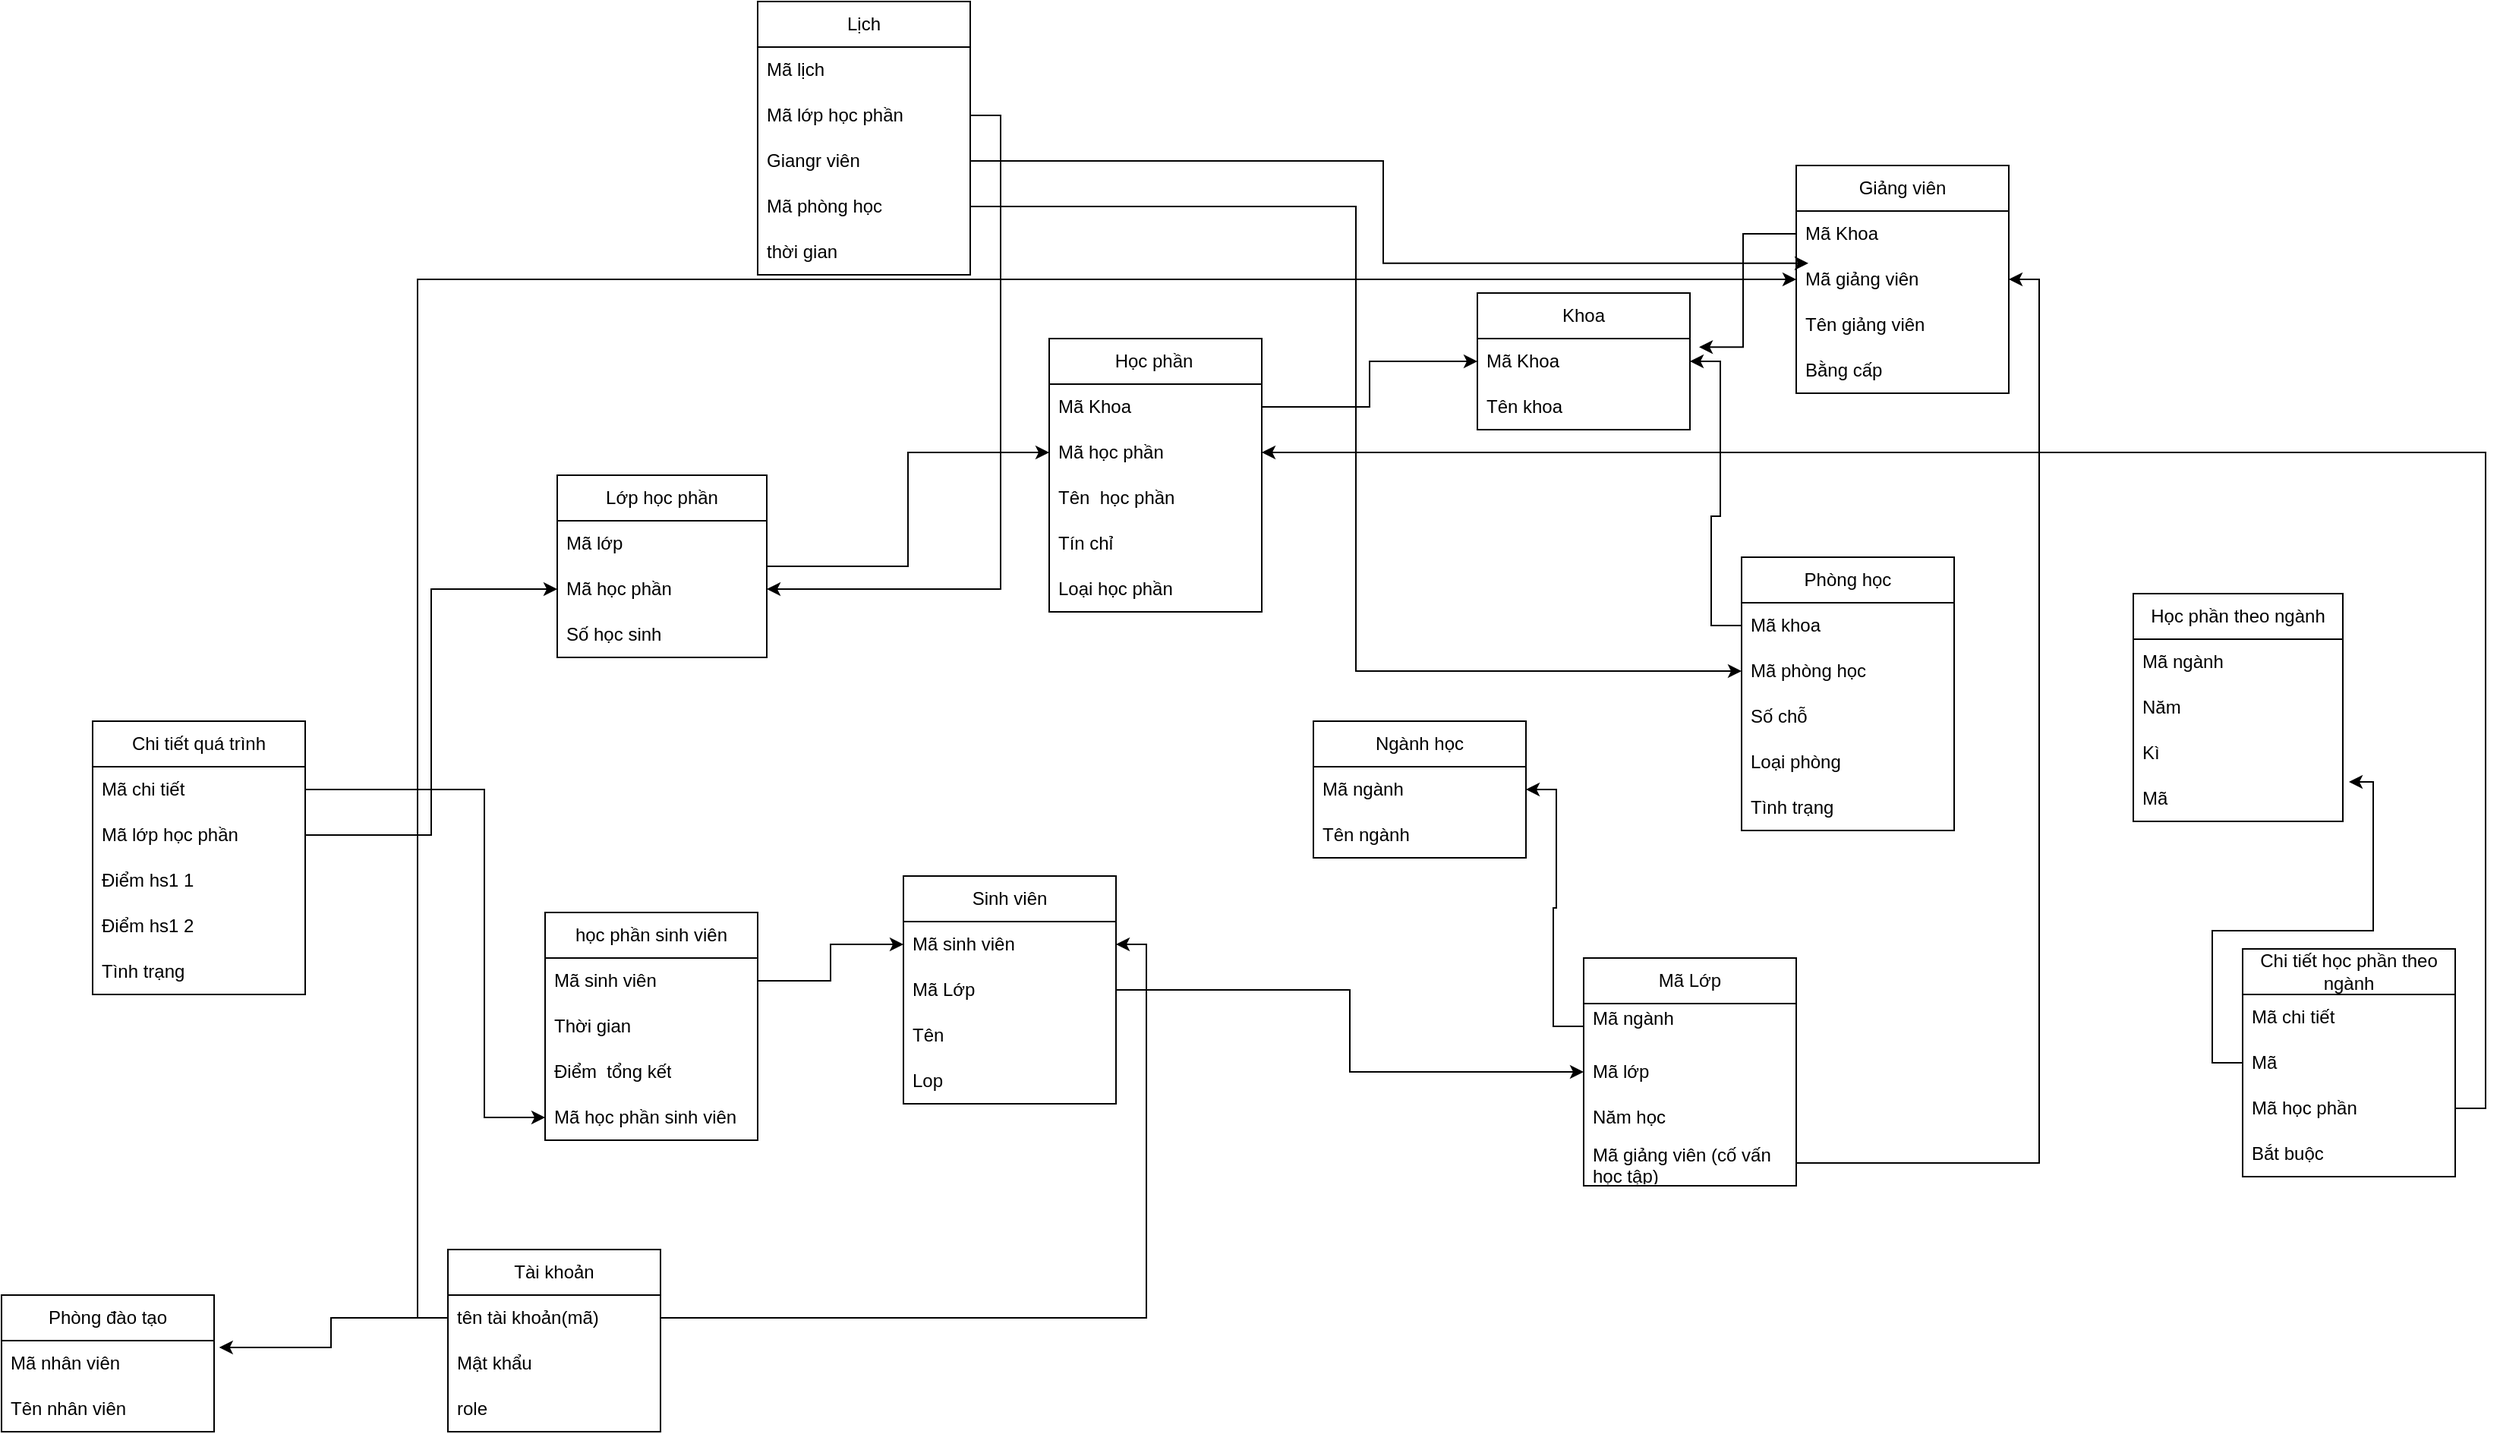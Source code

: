 <mxfile version="24.4.0" type="device">
  <diagram name="Page-1" id="z_HoMufb3-DdznKSF4CM">
    <mxGraphModel dx="1055" dy="607" grid="1" gridSize="6" guides="1" tooltips="1" connect="1" arrows="1" fold="1" page="1" pageScale="1" pageWidth="8150" pageHeight="3200" math="0" shadow="0">
      <root>
        <mxCell id="0" />
        <mxCell id="1" parent="0" />
        <mxCell id="s52g1GQfEZLezuhmKsSy-9" value="Khoa" style="swimlane;fontStyle=0;childLayout=stackLayout;horizontal=1;startSize=30;horizontalStack=0;resizeParent=1;resizeParentMax=0;resizeLast=0;collapsible=1;marginBottom=0;whiteSpace=wrap;html=1;" parent="1" vertex="1">
          <mxGeometry x="4836" y="672" width="140" height="90" as="geometry" />
        </mxCell>
        <mxCell id="s52g1GQfEZLezuhmKsSy-10" value="Mã Khoa&lt;span style=&quot;white-space: pre;&quot;&gt;&#x9;&lt;/span&gt;" style="text;strokeColor=none;fillColor=none;align=left;verticalAlign=middle;spacingLeft=4;spacingRight=4;overflow=hidden;points=[[0,0.5],[1,0.5]];portConstraint=eastwest;rotatable=0;whiteSpace=wrap;html=1;" parent="s52g1GQfEZLezuhmKsSy-9" vertex="1">
          <mxGeometry y="30" width="140" height="30" as="geometry" />
        </mxCell>
        <mxCell id="s52g1GQfEZLezuhmKsSy-11" value="Tên khoa" style="text;strokeColor=none;fillColor=none;align=left;verticalAlign=middle;spacingLeft=4;spacingRight=4;overflow=hidden;points=[[0,0.5],[1,0.5]];portConstraint=eastwest;rotatable=0;whiteSpace=wrap;html=1;" parent="s52g1GQfEZLezuhmKsSy-9" vertex="1">
          <mxGeometry y="60" width="140" height="30" as="geometry" />
        </mxCell>
        <mxCell id="s52g1GQfEZLezuhmKsSy-13" value="Học phần&lt;span style=&quot;white-space: pre;&quot;&gt;&#x9;&lt;/span&gt;" style="swimlane;fontStyle=0;childLayout=stackLayout;horizontal=1;startSize=30;horizontalStack=0;resizeParent=1;resizeParentMax=0;resizeLast=0;collapsible=1;marginBottom=0;whiteSpace=wrap;html=1;" parent="1" vertex="1">
          <mxGeometry x="4554" y="702" width="140" height="180" as="geometry" />
        </mxCell>
        <mxCell id="s52g1GQfEZLezuhmKsSy-14" value="Mã Khoa&lt;span style=&quot;white-space: pre;&quot;&gt;&#x9;&lt;/span&gt;" style="text;strokeColor=none;fillColor=none;align=left;verticalAlign=middle;spacingLeft=4;spacingRight=4;overflow=hidden;points=[[0,0.5],[1,0.5]];portConstraint=eastwest;rotatable=0;whiteSpace=wrap;html=1;" parent="s52g1GQfEZLezuhmKsSy-13" vertex="1">
          <mxGeometry y="30" width="140" height="30" as="geometry" />
        </mxCell>
        <mxCell id="s52g1GQfEZLezuhmKsSy-15" value="Mã học phần" style="text;strokeColor=none;fillColor=none;align=left;verticalAlign=middle;spacingLeft=4;spacingRight=4;overflow=hidden;points=[[0,0.5],[1,0.5]];portConstraint=eastwest;rotatable=0;whiteSpace=wrap;html=1;" parent="s52g1GQfEZLezuhmKsSy-13" vertex="1">
          <mxGeometry y="60" width="140" height="30" as="geometry" />
        </mxCell>
        <mxCell id="s52g1GQfEZLezuhmKsSy-17" value="Tên&amp;nbsp; học phần" style="text;strokeColor=none;fillColor=none;align=left;verticalAlign=middle;spacingLeft=4;spacingRight=4;overflow=hidden;points=[[0,0.5],[1,0.5]];portConstraint=eastwest;rotatable=0;whiteSpace=wrap;html=1;" parent="s52g1GQfEZLezuhmKsSy-13" vertex="1">
          <mxGeometry y="90" width="140" height="30" as="geometry" />
        </mxCell>
        <mxCell id="s52g1GQfEZLezuhmKsSy-18" value="Tín chỉ" style="text;strokeColor=none;fillColor=none;align=left;verticalAlign=middle;spacingLeft=4;spacingRight=4;overflow=hidden;points=[[0,0.5],[1,0.5]];portConstraint=eastwest;rotatable=0;whiteSpace=wrap;html=1;" parent="s52g1GQfEZLezuhmKsSy-13" vertex="1">
          <mxGeometry y="120" width="140" height="30" as="geometry" />
        </mxCell>
        <mxCell id="s52g1GQfEZLezuhmKsSy-19" value="Loại học phần" style="text;strokeColor=none;fillColor=none;align=left;verticalAlign=middle;spacingLeft=4;spacingRight=4;overflow=hidden;points=[[0,0.5],[1,0.5]];portConstraint=eastwest;rotatable=0;whiteSpace=wrap;html=1;" parent="s52g1GQfEZLezuhmKsSy-13" vertex="1">
          <mxGeometry y="150" width="140" height="30" as="geometry" />
        </mxCell>
        <mxCell id="s52g1GQfEZLezuhmKsSy-20" value="Giảng viên" style="swimlane;fontStyle=0;childLayout=stackLayout;horizontal=1;startSize=30;horizontalStack=0;resizeParent=1;resizeParentMax=0;resizeLast=0;collapsible=1;marginBottom=0;whiteSpace=wrap;html=1;" parent="1" vertex="1">
          <mxGeometry x="5046" y="588" width="140" height="150" as="geometry" />
        </mxCell>
        <mxCell id="s52g1GQfEZLezuhmKsSy-21" value="Mã Khoa&lt;span style=&quot;white-space: pre;&quot;&gt;&#x9;&lt;/span&gt;" style="text;strokeColor=none;fillColor=none;align=left;verticalAlign=middle;spacingLeft=4;spacingRight=4;overflow=hidden;points=[[0,0.5],[1,0.5]];portConstraint=eastwest;rotatable=0;whiteSpace=wrap;html=1;" parent="s52g1GQfEZLezuhmKsSy-20" vertex="1">
          <mxGeometry y="30" width="140" height="30" as="geometry" />
        </mxCell>
        <mxCell id="s52g1GQfEZLezuhmKsSy-22" value="Mã giảng viên&lt;span style=&quot;white-space: pre;&quot;&gt;&#x9;&lt;/span&gt;" style="text;strokeColor=none;fillColor=none;align=left;verticalAlign=middle;spacingLeft=4;spacingRight=4;overflow=hidden;points=[[0,0.5],[1,0.5]];portConstraint=eastwest;rotatable=0;whiteSpace=wrap;html=1;" parent="s52g1GQfEZLezuhmKsSy-20" vertex="1">
          <mxGeometry y="60" width="140" height="30" as="geometry" />
        </mxCell>
        <mxCell id="s52g1GQfEZLezuhmKsSy-23" value="Tên giảng viên" style="text;strokeColor=none;fillColor=none;align=left;verticalAlign=middle;spacingLeft=4;spacingRight=4;overflow=hidden;points=[[0,0.5],[1,0.5]];portConstraint=eastwest;rotatable=0;whiteSpace=wrap;html=1;" parent="s52g1GQfEZLezuhmKsSy-20" vertex="1">
          <mxGeometry y="90" width="140" height="30" as="geometry" />
        </mxCell>
        <mxCell id="s52g1GQfEZLezuhmKsSy-24" value="Bằng cấp" style="text;strokeColor=none;fillColor=none;align=left;verticalAlign=middle;spacingLeft=4;spacingRight=4;overflow=hidden;points=[[0,0.5],[1,0.5]];portConstraint=eastwest;rotatable=0;whiteSpace=wrap;html=1;" parent="s52g1GQfEZLezuhmKsSy-20" vertex="1">
          <mxGeometry y="120" width="140" height="30" as="geometry" />
        </mxCell>
        <mxCell id="s52g1GQfEZLezuhmKsSy-40" value="Ngành học" style="swimlane;fontStyle=0;childLayout=stackLayout;horizontal=1;startSize=30;horizontalStack=0;resizeParent=1;resizeParentMax=0;resizeLast=0;collapsible=1;marginBottom=0;whiteSpace=wrap;html=1;" parent="1" vertex="1">
          <mxGeometry x="4728" y="954" width="140" height="90" as="geometry" />
        </mxCell>
        <mxCell id="s52g1GQfEZLezuhmKsSy-41" value="Mã ngành" style="text;strokeColor=none;fillColor=none;align=left;verticalAlign=middle;spacingLeft=4;spacingRight=4;overflow=hidden;points=[[0,0.5],[1,0.5]];portConstraint=eastwest;rotatable=0;whiteSpace=wrap;html=1;" parent="s52g1GQfEZLezuhmKsSy-40" vertex="1">
          <mxGeometry y="30" width="140" height="30" as="geometry" />
        </mxCell>
        <mxCell id="s52g1GQfEZLezuhmKsSy-42" value="Tên ngành" style="text;strokeColor=none;fillColor=none;align=left;verticalAlign=middle;spacingLeft=4;spacingRight=4;overflow=hidden;points=[[0,0.5],[1,0.5]];portConstraint=eastwest;rotatable=0;whiteSpace=wrap;html=1;" parent="s52g1GQfEZLezuhmKsSy-40" vertex="1">
          <mxGeometry y="60" width="140" height="30" as="geometry" />
        </mxCell>
        <mxCell id="s52g1GQfEZLezuhmKsSy-50" value="Phòng học" style="swimlane;fontStyle=0;childLayout=stackLayout;horizontal=1;startSize=30;horizontalStack=0;resizeParent=1;resizeParentMax=0;resizeLast=0;collapsible=1;marginBottom=0;whiteSpace=wrap;html=1;" parent="1" vertex="1">
          <mxGeometry x="5010" y="846" width="140" height="180" as="geometry" />
        </mxCell>
        <mxCell id="s52g1GQfEZLezuhmKsSy-51" value="Mã khoa&lt;span style=&quot;white-space: pre;&quot;&gt;&#x9;&lt;/span&gt;" style="text;strokeColor=none;fillColor=none;align=left;verticalAlign=middle;spacingLeft=4;spacingRight=4;overflow=hidden;points=[[0,0.5],[1,0.5]];portConstraint=eastwest;rotatable=0;whiteSpace=wrap;html=1;" parent="s52g1GQfEZLezuhmKsSy-50" vertex="1">
          <mxGeometry y="30" width="140" height="30" as="geometry" />
        </mxCell>
        <mxCell id="s52g1GQfEZLezuhmKsSy-52" value="Mã phòng học" style="text;strokeColor=none;fillColor=none;align=left;verticalAlign=middle;spacingLeft=4;spacingRight=4;overflow=hidden;points=[[0,0.5],[1,0.5]];portConstraint=eastwest;rotatable=0;whiteSpace=wrap;html=1;" parent="s52g1GQfEZLezuhmKsSy-50" vertex="1">
          <mxGeometry y="60" width="140" height="30" as="geometry" />
        </mxCell>
        <mxCell id="s52g1GQfEZLezuhmKsSy-53" value="Số chỗ&lt;span style=&quot;white-space: pre;&quot;&gt;&#x9;&lt;/span&gt;" style="text;strokeColor=none;fillColor=none;align=left;verticalAlign=middle;spacingLeft=4;spacingRight=4;overflow=hidden;points=[[0,0.5],[1,0.5]];portConstraint=eastwest;rotatable=0;whiteSpace=wrap;html=1;" parent="s52g1GQfEZLezuhmKsSy-50" vertex="1">
          <mxGeometry y="90" width="140" height="30" as="geometry" />
        </mxCell>
        <mxCell id="s52g1GQfEZLezuhmKsSy-54" value="Loại phòng" style="text;strokeColor=none;fillColor=none;align=left;verticalAlign=middle;spacingLeft=4;spacingRight=4;overflow=hidden;points=[[0,0.5],[1,0.5]];portConstraint=eastwest;rotatable=0;whiteSpace=wrap;html=1;" parent="s52g1GQfEZLezuhmKsSy-50" vertex="1">
          <mxGeometry y="120" width="140" height="30" as="geometry" />
        </mxCell>
        <mxCell id="s52g1GQfEZLezuhmKsSy-55" value="Tình trạng" style="text;strokeColor=none;fillColor=none;align=left;verticalAlign=middle;spacingLeft=4;spacingRight=4;overflow=hidden;points=[[0,0.5],[1,0.5]];portConstraint=eastwest;rotatable=0;whiteSpace=wrap;html=1;" parent="s52g1GQfEZLezuhmKsSy-50" vertex="1">
          <mxGeometry y="150" width="140" height="30" as="geometry" />
        </mxCell>
        <mxCell id="s52g1GQfEZLezuhmKsSy-56" value="Sinh viên" style="swimlane;fontStyle=0;childLayout=stackLayout;horizontal=1;startSize=30;horizontalStack=0;resizeParent=1;resizeParentMax=0;resizeLast=0;collapsible=1;marginBottom=0;whiteSpace=wrap;html=1;" parent="1" vertex="1">
          <mxGeometry x="4458" y="1056" width="140" height="150" as="geometry" />
        </mxCell>
        <mxCell id="s52g1GQfEZLezuhmKsSy-57" value="Mã sinh viên" style="text;strokeColor=none;fillColor=none;align=left;verticalAlign=middle;spacingLeft=4;spacingRight=4;overflow=hidden;points=[[0,0.5],[1,0.5]];portConstraint=eastwest;rotatable=0;whiteSpace=wrap;html=1;" parent="s52g1GQfEZLezuhmKsSy-56" vertex="1">
          <mxGeometry y="30" width="140" height="30" as="geometry" />
        </mxCell>
        <mxCell id="s52g1GQfEZLezuhmKsSy-58" value="Mã Lớp" style="text;strokeColor=none;fillColor=none;align=left;verticalAlign=middle;spacingLeft=4;spacingRight=4;overflow=hidden;points=[[0,0.5],[1,0.5]];portConstraint=eastwest;rotatable=0;whiteSpace=wrap;html=1;" parent="s52g1GQfEZLezuhmKsSy-56" vertex="1">
          <mxGeometry y="60" width="140" height="30" as="geometry" />
        </mxCell>
        <mxCell id="s52g1GQfEZLezuhmKsSy-59" value="Tên" style="text;strokeColor=none;fillColor=none;align=left;verticalAlign=middle;spacingLeft=4;spacingRight=4;overflow=hidden;points=[[0,0.5],[1,0.5]];portConstraint=eastwest;rotatable=0;whiteSpace=wrap;html=1;" parent="s52g1GQfEZLezuhmKsSy-56" vertex="1">
          <mxGeometry y="90" width="140" height="30" as="geometry" />
        </mxCell>
        <mxCell id="s52g1GQfEZLezuhmKsSy-61" value="Lop" style="text;strokeColor=none;fillColor=none;align=left;verticalAlign=middle;spacingLeft=4;spacingRight=4;overflow=hidden;points=[[0,0.5],[1,0.5]];portConstraint=eastwest;rotatable=0;whiteSpace=wrap;html=1;" parent="s52g1GQfEZLezuhmKsSy-56" vertex="1">
          <mxGeometry y="120" width="140" height="30" as="geometry" />
        </mxCell>
        <mxCell id="o8XQg0NcxFgMnKjg9vq3-13" style="edgeStyle=orthogonalEdgeStyle;rounded=0;orthogonalLoop=1;jettySize=auto;html=1;entryX=0;entryY=0.5;entryDx=0;entryDy=0;" parent="1" source="s52g1GQfEZLezuhmKsSy-62" target="s52g1GQfEZLezuhmKsSy-15" edge="1">
          <mxGeometry relative="1" as="geometry" />
        </mxCell>
        <mxCell id="s52g1GQfEZLezuhmKsSy-62" value="Lớp học phần" style="swimlane;fontStyle=0;childLayout=stackLayout;horizontal=1;startSize=30;horizontalStack=0;resizeParent=1;resizeParentMax=0;resizeLast=0;collapsible=1;marginBottom=0;whiteSpace=wrap;html=1;" parent="1" vertex="1">
          <mxGeometry x="4230" y="792" width="138" height="120" as="geometry" />
        </mxCell>
        <mxCell id="s52g1GQfEZLezuhmKsSy-63" value="Mã lớp&amp;nbsp;&lt;span style=&quot;white-space: pre;&quot;&gt;&#x9;&lt;/span&gt;" style="text;strokeColor=none;fillColor=none;align=left;verticalAlign=middle;spacingLeft=4;spacingRight=4;overflow=hidden;points=[[0,0.5],[1,0.5]];portConstraint=eastwest;rotatable=0;whiteSpace=wrap;html=1;" parent="s52g1GQfEZLezuhmKsSy-62" vertex="1">
          <mxGeometry y="30" width="138" height="30" as="geometry" />
        </mxCell>
        <mxCell id="s52g1GQfEZLezuhmKsSy-64" value="Mã học phần" style="text;strokeColor=none;fillColor=none;align=left;verticalAlign=middle;spacingLeft=4;spacingRight=4;overflow=hidden;points=[[0,0.5],[1,0.5]];portConstraint=eastwest;rotatable=0;whiteSpace=wrap;html=1;" parent="s52g1GQfEZLezuhmKsSy-62" vertex="1">
          <mxGeometry y="60" width="138" height="30" as="geometry" />
        </mxCell>
        <mxCell id="s52g1GQfEZLezuhmKsSy-65" value="Số học sinh" style="text;strokeColor=none;fillColor=none;align=left;verticalAlign=middle;spacingLeft=4;spacingRight=4;overflow=hidden;points=[[0,0.5],[1,0.5]];portConstraint=eastwest;rotatable=0;whiteSpace=wrap;html=1;" parent="s52g1GQfEZLezuhmKsSy-62" vertex="1">
          <mxGeometry y="90" width="138" height="30" as="geometry" />
        </mxCell>
        <mxCell id="s52g1GQfEZLezuhmKsSy-73" value="Lịch" style="swimlane;fontStyle=0;childLayout=stackLayout;horizontal=1;startSize=30;horizontalStack=0;resizeParent=1;resizeParentMax=0;resizeLast=0;collapsible=1;marginBottom=0;whiteSpace=wrap;html=1;" parent="1" vertex="1">
          <mxGeometry x="4362" y="480" width="140" height="180" as="geometry" />
        </mxCell>
        <mxCell id="s52g1GQfEZLezuhmKsSy-74" value="Mã lịch" style="text;strokeColor=none;fillColor=none;align=left;verticalAlign=middle;spacingLeft=4;spacingRight=4;overflow=hidden;points=[[0,0.5],[1,0.5]];portConstraint=eastwest;rotatable=0;whiteSpace=wrap;html=1;" parent="s52g1GQfEZLezuhmKsSy-73" vertex="1">
          <mxGeometry y="30" width="140" height="30" as="geometry" />
        </mxCell>
        <mxCell id="s52g1GQfEZLezuhmKsSy-75" value="Mã lớp học phần" style="text;strokeColor=none;fillColor=none;align=left;verticalAlign=middle;spacingLeft=4;spacingRight=4;overflow=hidden;points=[[0,0.5],[1,0.5]];portConstraint=eastwest;rotatable=0;whiteSpace=wrap;html=1;" parent="s52g1GQfEZLezuhmKsSy-73" vertex="1">
          <mxGeometry y="60" width="140" height="30" as="geometry" />
        </mxCell>
        <mxCell id="s52g1GQfEZLezuhmKsSy-76" value="Giangr viên&lt;span style=&quot;white-space: pre;&quot;&gt;&#x9;&lt;/span&gt;" style="text;strokeColor=none;fillColor=none;align=left;verticalAlign=middle;spacingLeft=4;spacingRight=4;overflow=hidden;points=[[0,0.5],[1,0.5]];portConstraint=eastwest;rotatable=0;whiteSpace=wrap;html=1;" parent="s52g1GQfEZLezuhmKsSy-73" vertex="1">
          <mxGeometry y="90" width="140" height="30" as="geometry" />
        </mxCell>
        <mxCell id="s52g1GQfEZLezuhmKsSy-77" value="Mã phòng học" style="text;strokeColor=none;fillColor=none;align=left;verticalAlign=middle;spacingLeft=4;spacingRight=4;overflow=hidden;points=[[0,0.5],[1,0.5]];portConstraint=eastwest;rotatable=0;whiteSpace=wrap;html=1;" parent="s52g1GQfEZLezuhmKsSy-73" vertex="1">
          <mxGeometry y="120" width="140" height="30" as="geometry" />
        </mxCell>
        <mxCell id="s52g1GQfEZLezuhmKsSy-78" value="thời gian" style="text;strokeColor=none;fillColor=none;align=left;verticalAlign=middle;spacingLeft=4;spacingRight=4;overflow=hidden;points=[[0,0.5],[1,0.5]];portConstraint=eastwest;rotatable=0;whiteSpace=wrap;html=1;" parent="s52g1GQfEZLezuhmKsSy-73" vertex="1">
          <mxGeometry y="150" width="140" height="30" as="geometry" />
        </mxCell>
        <mxCell id="o8XQg0NcxFgMnKjg9vq3-1" value="Mã Lớp" style="swimlane;fontStyle=0;childLayout=stackLayout;horizontal=1;startSize=30;horizontalStack=0;resizeParent=1;resizeParentMax=0;resizeLast=0;collapsible=1;marginBottom=0;whiteSpace=wrap;html=1;" parent="1" vertex="1">
          <mxGeometry x="4906" y="1110" width="140" height="150" as="geometry" />
        </mxCell>
        <mxCell id="o8XQg0NcxFgMnKjg9vq3-2" value="Mã ngành&lt;div&gt;&lt;br&gt;&lt;/div&gt;" style="text;strokeColor=none;fillColor=none;align=left;verticalAlign=middle;spacingLeft=4;spacingRight=4;overflow=hidden;points=[[0,0.5],[1,0.5]];portConstraint=eastwest;rotatable=0;whiteSpace=wrap;html=1;" parent="o8XQg0NcxFgMnKjg9vq3-1" vertex="1">
          <mxGeometry y="30" width="140" height="30" as="geometry" />
        </mxCell>
        <mxCell id="o8XQg0NcxFgMnKjg9vq3-3" value="Mã lớp" style="text;strokeColor=none;fillColor=none;align=left;verticalAlign=middle;spacingLeft=4;spacingRight=4;overflow=hidden;points=[[0,0.5],[1,0.5]];portConstraint=eastwest;rotatable=0;whiteSpace=wrap;html=1;" parent="o8XQg0NcxFgMnKjg9vq3-1" vertex="1">
          <mxGeometry y="60" width="140" height="30" as="geometry" />
        </mxCell>
        <mxCell id="o8XQg0NcxFgMnKjg9vq3-7" value="Năm học" style="text;strokeColor=none;fillColor=none;align=left;verticalAlign=middle;spacingLeft=4;spacingRight=4;overflow=hidden;points=[[0,0.5],[1,0.5]];portConstraint=eastwest;rotatable=0;whiteSpace=wrap;html=1;" parent="o8XQg0NcxFgMnKjg9vq3-1" vertex="1">
          <mxGeometry y="90" width="140" height="30" as="geometry" />
        </mxCell>
        <mxCell id="ZjORKXqB1ZJyCYdQV4TZ-1" value="Mã giảng viên (cố vấn học tập)&lt;div&gt;&lt;br&gt;&lt;/div&gt;" style="text;strokeColor=none;fillColor=none;align=left;verticalAlign=middle;spacingLeft=4;spacingRight=4;overflow=hidden;points=[[0,0.5],[1,0.5]];portConstraint=eastwest;rotatable=0;whiteSpace=wrap;html=1;" parent="o8XQg0NcxFgMnKjg9vq3-1" vertex="1">
          <mxGeometry y="120" width="140" height="30" as="geometry" />
        </mxCell>
        <mxCell id="o8XQg0NcxFgMnKjg9vq3-8" style="edgeStyle=orthogonalEdgeStyle;rounded=0;orthogonalLoop=1;jettySize=auto;html=1;exitX=0;exitY=0.5;exitDx=0;exitDy=0;entryX=1;entryY=0.5;entryDx=0;entryDy=0;" parent="1" source="s52g1GQfEZLezuhmKsSy-51" target="s52g1GQfEZLezuhmKsSy-9" edge="1">
          <mxGeometry relative="1" as="geometry" />
        </mxCell>
        <mxCell id="o8XQg0NcxFgMnKjg9vq3-9" style="edgeStyle=orthogonalEdgeStyle;rounded=0;orthogonalLoop=1;jettySize=auto;html=1;exitX=1;exitY=0.5;exitDx=0;exitDy=0;entryX=0;entryY=0.5;entryDx=0;entryDy=0;" parent="1" source="s52g1GQfEZLezuhmKsSy-14" target="s52g1GQfEZLezuhmKsSy-10" edge="1">
          <mxGeometry relative="1" as="geometry" />
        </mxCell>
        <mxCell id="o8XQg0NcxFgMnKjg9vq3-10" style="edgeStyle=orthogonalEdgeStyle;rounded=0;orthogonalLoop=1;jettySize=auto;html=1;exitX=0;exitY=0.5;exitDx=0;exitDy=0;entryX=1.043;entryY=0.187;entryDx=0;entryDy=0;entryPerimeter=0;" parent="1" source="s52g1GQfEZLezuhmKsSy-21" target="s52g1GQfEZLezuhmKsSy-10" edge="1">
          <mxGeometry relative="1" as="geometry" />
        </mxCell>
        <mxCell id="o8XQg0NcxFgMnKjg9vq3-14" style="edgeStyle=orthogonalEdgeStyle;rounded=0;orthogonalLoop=1;jettySize=auto;html=1;exitX=1;exitY=0.5;exitDx=0;exitDy=0;" parent="1" source="s52g1GQfEZLezuhmKsSy-75" target="s52g1GQfEZLezuhmKsSy-64" edge="1">
          <mxGeometry relative="1" as="geometry" />
        </mxCell>
        <mxCell id="o8XQg0NcxFgMnKjg9vq3-15" style="edgeStyle=orthogonalEdgeStyle;rounded=0;orthogonalLoop=1;jettySize=auto;html=1;exitX=1;exitY=0.5;exitDx=0;exitDy=0;entryX=0.057;entryY=0.147;entryDx=0;entryDy=0;entryPerimeter=0;" parent="1" source="s52g1GQfEZLezuhmKsSy-76" target="s52g1GQfEZLezuhmKsSy-22" edge="1">
          <mxGeometry relative="1" as="geometry" />
        </mxCell>
        <mxCell id="o8XQg0NcxFgMnKjg9vq3-16" style="edgeStyle=orthogonalEdgeStyle;rounded=0;orthogonalLoop=1;jettySize=auto;html=1;exitX=1;exitY=0.5;exitDx=0;exitDy=0;" parent="1" source="s52g1GQfEZLezuhmKsSy-77" target="s52g1GQfEZLezuhmKsSy-52" edge="1">
          <mxGeometry relative="1" as="geometry" />
        </mxCell>
        <mxCell id="o8XQg0NcxFgMnKjg9vq3-17" style="edgeStyle=orthogonalEdgeStyle;rounded=0;orthogonalLoop=1;jettySize=auto;html=1;exitX=0;exitY=0.5;exitDx=0;exitDy=0;entryX=1;entryY=0.5;entryDx=0;entryDy=0;" parent="1" source="o8XQg0NcxFgMnKjg9vq3-2" target="s52g1GQfEZLezuhmKsSy-41" edge="1">
          <mxGeometry relative="1" as="geometry" />
        </mxCell>
        <mxCell id="o8XQg0NcxFgMnKjg9vq3-18" style="edgeStyle=orthogonalEdgeStyle;rounded=0;orthogonalLoop=1;jettySize=auto;html=1;entryX=0;entryY=0.5;entryDx=0;entryDy=0;" parent="1" source="s52g1GQfEZLezuhmKsSy-58" target="o8XQg0NcxFgMnKjg9vq3-3" edge="1">
          <mxGeometry relative="1" as="geometry" />
        </mxCell>
        <mxCell id="o8XQg0NcxFgMnKjg9vq3-19" value="học phần sinh viên" style="swimlane;fontStyle=0;childLayout=stackLayout;horizontal=1;startSize=30;horizontalStack=0;resizeParent=1;resizeParentMax=0;resizeLast=0;collapsible=1;marginBottom=0;whiteSpace=wrap;html=1;" parent="1" vertex="1">
          <mxGeometry x="4222" y="1080" width="140" height="150" as="geometry" />
        </mxCell>
        <mxCell id="o8XQg0NcxFgMnKjg9vq3-20" value="Mã sinh viên" style="text;strokeColor=none;fillColor=none;align=left;verticalAlign=middle;spacingLeft=4;spacingRight=4;overflow=hidden;points=[[0,0.5],[1,0.5]];portConstraint=eastwest;rotatable=0;whiteSpace=wrap;html=1;" parent="o8XQg0NcxFgMnKjg9vq3-19" vertex="1">
          <mxGeometry y="30" width="140" height="30" as="geometry" />
        </mxCell>
        <mxCell id="o8XQg0NcxFgMnKjg9vq3-21" value="Thời gian&amp;nbsp;&lt;span style=&quot;white-space: pre;&quot;&gt;&#x9;&lt;/span&gt;" style="text;strokeColor=none;fillColor=none;align=left;verticalAlign=middle;spacingLeft=4;spacingRight=4;overflow=hidden;points=[[0,0.5],[1,0.5]];portConstraint=eastwest;rotatable=0;whiteSpace=wrap;html=1;" parent="o8XQg0NcxFgMnKjg9vq3-19" vertex="1">
          <mxGeometry y="60" width="140" height="30" as="geometry" />
        </mxCell>
        <mxCell id="o8XQg0NcxFgMnKjg9vq3-22" value="Điểm&amp;nbsp; tổng kết" style="text;strokeColor=none;fillColor=none;align=left;verticalAlign=middle;spacingLeft=4;spacingRight=4;overflow=hidden;points=[[0,0.5],[1,0.5]];portConstraint=eastwest;rotatable=0;whiteSpace=wrap;html=1;" parent="o8XQg0NcxFgMnKjg9vq3-19" vertex="1">
          <mxGeometry y="90" width="140" height="30" as="geometry" />
        </mxCell>
        <mxCell id="o8XQg0NcxFgMnKjg9vq3-25" value="Mã học phần sinh viên" style="text;strokeColor=none;fillColor=none;align=left;verticalAlign=middle;spacingLeft=4;spacingRight=4;overflow=hidden;points=[[0,0.5],[1,0.5]];portConstraint=eastwest;rotatable=0;whiteSpace=wrap;html=1;" parent="o8XQg0NcxFgMnKjg9vq3-19" vertex="1">
          <mxGeometry y="120" width="140" height="30" as="geometry" />
        </mxCell>
        <mxCell id="o8XQg0NcxFgMnKjg9vq3-24" style="edgeStyle=orthogonalEdgeStyle;rounded=0;orthogonalLoop=1;jettySize=auto;html=1;entryX=0;entryY=0.5;entryDx=0;entryDy=0;" parent="1" source="o8XQg0NcxFgMnKjg9vq3-20" target="s52g1GQfEZLezuhmKsSy-57" edge="1">
          <mxGeometry relative="1" as="geometry" />
        </mxCell>
        <mxCell id="o8XQg0NcxFgMnKjg9vq3-26" value="Chi tiết quá trình" style="swimlane;fontStyle=0;childLayout=stackLayout;horizontal=1;startSize=30;horizontalStack=0;resizeParent=1;resizeParentMax=0;resizeLast=0;collapsible=1;marginBottom=0;whiteSpace=wrap;html=1;" parent="1" vertex="1">
          <mxGeometry x="3924" y="954" width="140" height="180" as="geometry" />
        </mxCell>
        <mxCell id="o8XQg0NcxFgMnKjg9vq3-27" value="Mã chi tiết" style="text;strokeColor=none;fillColor=none;align=left;verticalAlign=middle;spacingLeft=4;spacingRight=4;overflow=hidden;points=[[0,0.5],[1,0.5]];portConstraint=eastwest;rotatable=0;whiteSpace=wrap;html=1;" parent="o8XQg0NcxFgMnKjg9vq3-26" vertex="1">
          <mxGeometry y="30" width="140" height="30" as="geometry" />
        </mxCell>
        <mxCell id="o8XQg0NcxFgMnKjg9vq3-29" value="Mã lớp học phần" style="text;strokeColor=none;fillColor=none;align=left;verticalAlign=middle;spacingLeft=4;spacingRight=4;overflow=hidden;points=[[0,0.5],[1,0.5]];portConstraint=eastwest;rotatable=0;whiteSpace=wrap;html=1;" parent="o8XQg0NcxFgMnKjg9vq3-26" vertex="1">
          <mxGeometry y="60" width="140" height="30" as="geometry" />
        </mxCell>
        <mxCell id="ZjORKXqB1ZJyCYdQV4TZ-3" value="Điểm hs1 1" style="text;strokeColor=none;fillColor=none;align=left;verticalAlign=middle;spacingLeft=4;spacingRight=4;overflow=hidden;points=[[0,0.5],[1,0.5]];portConstraint=eastwest;rotatable=0;whiteSpace=wrap;html=1;" parent="o8XQg0NcxFgMnKjg9vq3-26" vertex="1">
          <mxGeometry y="90" width="140" height="30" as="geometry" />
        </mxCell>
        <mxCell id="ZjORKXqB1ZJyCYdQV4TZ-4" value="Điểm hs1 2" style="text;strokeColor=none;fillColor=none;align=left;verticalAlign=middle;spacingLeft=4;spacingRight=4;overflow=hidden;points=[[0,0.5],[1,0.5]];portConstraint=eastwest;rotatable=0;whiteSpace=wrap;html=1;" parent="o8XQg0NcxFgMnKjg9vq3-26" vertex="1">
          <mxGeometry y="120" width="140" height="30" as="geometry" />
        </mxCell>
        <mxCell id="30pio6V7Cn0U1UP6lbBz-1" value="Tình trạng" style="text;strokeColor=none;fillColor=none;align=left;verticalAlign=middle;spacingLeft=4;spacingRight=4;overflow=hidden;points=[[0,0.5],[1,0.5]];portConstraint=eastwest;rotatable=0;whiteSpace=wrap;html=1;" vertex="1" parent="o8XQg0NcxFgMnKjg9vq3-26">
          <mxGeometry y="150" width="140" height="30" as="geometry" />
        </mxCell>
        <mxCell id="o8XQg0NcxFgMnKjg9vq3-31" style="edgeStyle=orthogonalEdgeStyle;rounded=0;orthogonalLoop=1;jettySize=auto;html=1;entryX=0;entryY=0.5;entryDx=0;entryDy=0;" parent="1" source="o8XQg0NcxFgMnKjg9vq3-27" target="o8XQg0NcxFgMnKjg9vq3-25" edge="1">
          <mxGeometry relative="1" as="geometry">
            <Array as="points">
              <mxPoint x="4182" y="999" />
              <mxPoint x="4182" y="1215" />
            </Array>
          </mxGeometry>
        </mxCell>
        <mxCell id="ZjORKXqB1ZJyCYdQV4TZ-2" style="edgeStyle=orthogonalEdgeStyle;rounded=0;orthogonalLoop=1;jettySize=auto;html=1;exitX=1;exitY=0.5;exitDx=0;exitDy=0;entryX=1;entryY=0.5;entryDx=0;entryDy=0;" parent="1" source="ZjORKXqB1ZJyCYdQV4TZ-1" target="s52g1GQfEZLezuhmKsSy-22" edge="1">
          <mxGeometry relative="1" as="geometry" />
        </mxCell>
        <mxCell id="ZjORKXqB1ZJyCYdQV4TZ-5" value="Học phần theo ngành" style="swimlane;fontStyle=0;childLayout=stackLayout;horizontal=1;startSize=30;horizontalStack=0;resizeParent=1;resizeParentMax=0;resizeLast=0;collapsible=1;marginBottom=0;whiteSpace=wrap;html=1;" parent="1" vertex="1">
          <mxGeometry x="5268" y="870" width="138" height="150" as="geometry" />
        </mxCell>
        <mxCell id="ZjORKXqB1ZJyCYdQV4TZ-6" value="Mã ngành" style="text;strokeColor=none;fillColor=none;align=left;verticalAlign=middle;spacingLeft=4;spacingRight=4;overflow=hidden;points=[[0,0.5],[1,0.5]];portConstraint=eastwest;rotatable=0;whiteSpace=wrap;html=1;" parent="ZjORKXqB1ZJyCYdQV4TZ-5" vertex="1">
          <mxGeometry y="30" width="138" height="30" as="geometry" />
        </mxCell>
        <mxCell id="ZjORKXqB1ZJyCYdQV4TZ-7" value="Năm&amp;nbsp;" style="text;strokeColor=none;fillColor=none;align=left;verticalAlign=middle;spacingLeft=4;spacingRight=4;overflow=hidden;points=[[0,0.5],[1,0.5]];portConstraint=eastwest;rotatable=0;whiteSpace=wrap;html=1;" parent="ZjORKXqB1ZJyCYdQV4TZ-5" vertex="1">
          <mxGeometry y="60" width="138" height="30" as="geometry" />
        </mxCell>
        <mxCell id="ZjORKXqB1ZJyCYdQV4TZ-9" value="Kì" style="text;strokeColor=none;fillColor=none;align=left;verticalAlign=middle;spacingLeft=4;spacingRight=4;overflow=hidden;points=[[0,0.5],[1,0.5]];portConstraint=eastwest;rotatable=0;whiteSpace=wrap;html=1;" parent="ZjORKXqB1ZJyCYdQV4TZ-5" vertex="1">
          <mxGeometry y="90" width="138" height="30" as="geometry" />
        </mxCell>
        <mxCell id="ZjORKXqB1ZJyCYdQV4TZ-19" value="Mã&amp;nbsp;" style="text;strokeColor=none;fillColor=none;align=left;verticalAlign=middle;spacingLeft=4;spacingRight=4;overflow=hidden;points=[[0,0.5],[1,0.5]];portConstraint=eastwest;rotatable=0;whiteSpace=wrap;html=1;" parent="ZjORKXqB1ZJyCYdQV4TZ-5" vertex="1">
          <mxGeometry y="120" width="138" height="30" as="geometry" />
        </mxCell>
        <mxCell id="ZjORKXqB1ZJyCYdQV4TZ-10" value="Chi tiết học phần theo ngành" style="swimlane;fontStyle=0;childLayout=stackLayout;horizontal=1;startSize=30;horizontalStack=0;resizeParent=1;resizeParentMax=0;resizeLast=0;collapsible=1;marginBottom=0;whiteSpace=wrap;html=1;" parent="1" vertex="1">
          <mxGeometry x="5340" y="1104" width="140" height="150" as="geometry" />
        </mxCell>
        <mxCell id="ZjORKXqB1ZJyCYdQV4TZ-11" value="Mã chi tiết" style="text;strokeColor=none;fillColor=none;align=left;verticalAlign=middle;spacingLeft=4;spacingRight=4;overflow=hidden;points=[[0,0.5],[1,0.5]];portConstraint=eastwest;rotatable=0;whiteSpace=wrap;html=1;" parent="ZjORKXqB1ZJyCYdQV4TZ-10" vertex="1">
          <mxGeometry y="30" width="140" height="30" as="geometry" />
        </mxCell>
        <mxCell id="ZjORKXqB1ZJyCYdQV4TZ-12" value="Mã" style="text;strokeColor=none;fillColor=none;align=left;verticalAlign=middle;spacingLeft=4;spacingRight=4;overflow=hidden;points=[[0,0.5],[1,0.5]];portConstraint=eastwest;rotatable=0;whiteSpace=wrap;html=1;" parent="ZjORKXqB1ZJyCYdQV4TZ-10" vertex="1">
          <mxGeometry y="60" width="140" height="30" as="geometry" />
        </mxCell>
        <mxCell id="ZjORKXqB1ZJyCYdQV4TZ-13" value="Mã học phần" style="text;strokeColor=none;fillColor=none;align=left;verticalAlign=middle;spacingLeft=4;spacingRight=4;overflow=hidden;points=[[0,0.5],[1,0.5]];portConstraint=eastwest;rotatable=0;whiteSpace=wrap;html=1;" parent="ZjORKXqB1ZJyCYdQV4TZ-10" vertex="1">
          <mxGeometry y="90" width="140" height="30" as="geometry" />
        </mxCell>
        <mxCell id="ZjORKXqB1ZJyCYdQV4TZ-14" value="Bắt buộc" style="text;strokeColor=none;fillColor=none;align=left;verticalAlign=middle;spacingLeft=4;spacingRight=4;overflow=hidden;points=[[0,0.5],[1,0.5]];portConstraint=eastwest;rotatable=0;whiteSpace=wrap;html=1;" parent="ZjORKXqB1ZJyCYdQV4TZ-10" vertex="1">
          <mxGeometry y="120" width="140" height="30" as="geometry" />
        </mxCell>
        <mxCell id="ZjORKXqB1ZJyCYdQV4TZ-20" style="edgeStyle=orthogonalEdgeStyle;rounded=0;orthogonalLoop=1;jettySize=auto;html=1;entryX=1.029;entryY=0.133;entryDx=0;entryDy=0;entryPerimeter=0;" parent="1" source="ZjORKXqB1ZJyCYdQV4TZ-12" target="ZjORKXqB1ZJyCYdQV4TZ-19" edge="1">
          <mxGeometry relative="1" as="geometry" />
        </mxCell>
        <mxCell id="ZjORKXqB1ZJyCYdQV4TZ-21" style="edgeStyle=orthogonalEdgeStyle;rounded=0;orthogonalLoop=1;jettySize=auto;html=1;exitX=1;exitY=0.5;exitDx=0;exitDy=0;entryX=1;entryY=0.5;entryDx=0;entryDy=0;" parent="1" source="ZjORKXqB1ZJyCYdQV4TZ-13" target="s52g1GQfEZLezuhmKsSy-15" edge="1">
          <mxGeometry relative="1" as="geometry" />
        </mxCell>
        <mxCell id="ZjORKXqB1ZJyCYdQV4TZ-22" value="Tài khoản" style="swimlane;fontStyle=0;childLayout=stackLayout;horizontal=1;startSize=30;horizontalStack=0;resizeParent=1;resizeParentMax=0;resizeLast=0;collapsible=1;marginBottom=0;whiteSpace=wrap;html=1;" parent="1" vertex="1">
          <mxGeometry x="4158" y="1302" width="140" height="120" as="geometry" />
        </mxCell>
        <mxCell id="ZjORKXqB1ZJyCYdQV4TZ-23" value="tên tài khoản(mã)" style="text;strokeColor=none;fillColor=none;align=left;verticalAlign=middle;spacingLeft=4;spacingRight=4;overflow=hidden;points=[[0,0.5],[1,0.5]];portConstraint=eastwest;rotatable=0;whiteSpace=wrap;html=1;" parent="ZjORKXqB1ZJyCYdQV4TZ-22" vertex="1">
          <mxGeometry y="30" width="140" height="30" as="geometry" />
        </mxCell>
        <mxCell id="ZjORKXqB1ZJyCYdQV4TZ-24" value="Mật khẩu" style="text;strokeColor=none;fillColor=none;align=left;verticalAlign=middle;spacingLeft=4;spacingRight=4;overflow=hidden;points=[[0,0.5],[1,0.5]];portConstraint=eastwest;rotatable=0;whiteSpace=wrap;html=1;" parent="ZjORKXqB1ZJyCYdQV4TZ-22" vertex="1">
          <mxGeometry y="60" width="140" height="30" as="geometry" />
        </mxCell>
        <mxCell id="ZjORKXqB1ZJyCYdQV4TZ-25" value="role" style="text;strokeColor=none;fillColor=none;align=left;verticalAlign=middle;spacingLeft=4;spacingRight=4;overflow=hidden;points=[[0,0.5],[1,0.5]];portConstraint=eastwest;rotatable=0;whiteSpace=wrap;html=1;" parent="ZjORKXqB1ZJyCYdQV4TZ-22" vertex="1">
          <mxGeometry y="90" width="140" height="30" as="geometry" />
        </mxCell>
        <mxCell id="ZjORKXqB1ZJyCYdQV4TZ-28" style="edgeStyle=orthogonalEdgeStyle;rounded=0;orthogonalLoop=1;jettySize=auto;html=1;exitX=1;exitY=0.5;exitDx=0;exitDy=0;entryX=1;entryY=0.5;entryDx=0;entryDy=0;" parent="1" source="ZjORKXqB1ZJyCYdQV4TZ-23" target="s52g1GQfEZLezuhmKsSy-57" edge="1">
          <mxGeometry relative="1" as="geometry" />
        </mxCell>
        <mxCell id="ZjORKXqB1ZJyCYdQV4TZ-29" style="edgeStyle=orthogonalEdgeStyle;rounded=0;orthogonalLoop=1;jettySize=auto;html=1;exitX=0;exitY=0.5;exitDx=0;exitDy=0;entryX=0;entryY=0.5;entryDx=0;entryDy=0;" parent="1" source="ZjORKXqB1ZJyCYdQV4TZ-23" target="s52g1GQfEZLezuhmKsSy-22" edge="1">
          <mxGeometry relative="1" as="geometry" />
        </mxCell>
        <mxCell id="ZjORKXqB1ZJyCYdQV4TZ-30" value="Phòng đào tạo" style="swimlane;fontStyle=0;childLayout=stackLayout;horizontal=1;startSize=30;horizontalStack=0;resizeParent=1;resizeParentMax=0;resizeLast=0;collapsible=1;marginBottom=0;whiteSpace=wrap;html=1;" parent="1" vertex="1">
          <mxGeometry x="3864" y="1332" width="140" height="90" as="geometry" />
        </mxCell>
        <mxCell id="ZjORKXqB1ZJyCYdQV4TZ-31" value="Mã nhân viên" style="text;strokeColor=none;fillColor=none;align=left;verticalAlign=middle;spacingLeft=4;spacingRight=4;overflow=hidden;points=[[0,0.5],[1,0.5]];portConstraint=eastwest;rotatable=0;whiteSpace=wrap;html=1;" parent="ZjORKXqB1ZJyCYdQV4TZ-30" vertex="1">
          <mxGeometry y="30" width="140" height="30" as="geometry" />
        </mxCell>
        <mxCell id="ZjORKXqB1ZJyCYdQV4TZ-32" value="Tên nhân viên" style="text;strokeColor=none;fillColor=none;align=left;verticalAlign=middle;spacingLeft=4;spacingRight=4;overflow=hidden;points=[[0,0.5],[1,0.5]];portConstraint=eastwest;rotatable=0;whiteSpace=wrap;html=1;" parent="ZjORKXqB1ZJyCYdQV4TZ-30" vertex="1">
          <mxGeometry y="60" width="140" height="30" as="geometry" />
        </mxCell>
        <mxCell id="ZjORKXqB1ZJyCYdQV4TZ-36" style="edgeStyle=orthogonalEdgeStyle;rounded=0;orthogonalLoop=1;jettySize=auto;html=1;exitX=0;exitY=0.5;exitDx=0;exitDy=0;entryX=1.024;entryY=0.149;entryDx=0;entryDy=0;entryPerimeter=0;" parent="1" source="ZjORKXqB1ZJyCYdQV4TZ-23" target="ZjORKXqB1ZJyCYdQV4TZ-31" edge="1">
          <mxGeometry relative="1" as="geometry" />
        </mxCell>
        <mxCell id="30pio6V7Cn0U1UP6lbBz-2" style="edgeStyle=orthogonalEdgeStyle;rounded=0;orthogonalLoop=1;jettySize=auto;html=1;exitX=1;exitY=0.5;exitDx=0;exitDy=0;entryX=0;entryY=0.5;entryDx=0;entryDy=0;" edge="1" parent="1" source="o8XQg0NcxFgMnKjg9vq3-29" target="s52g1GQfEZLezuhmKsSy-64">
          <mxGeometry relative="1" as="geometry" />
        </mxCell>
      </root>
    </mxGraphModel>
  </diagram>
</mxfile>
